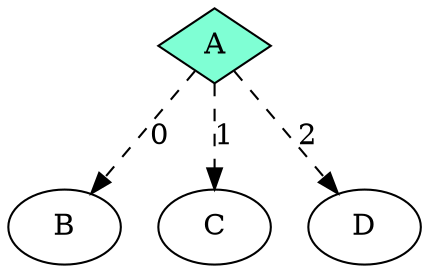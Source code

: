 digraph Taskflow {
p0x7bc400014030[label="A" shape=diamond color=black fillcolor=aquamarine style=filled];
p0x7bc400014030 -> p0x7bc400014118 [style=dashed label="0"];
p0x7bc400014030 -> p0x7bc400014200 [style=dashed label="1"];
p0x7bc400014030 -> p0x7bc4000142e8 [style=dashed label="2"];
p0x7bc400014118[label="B" ];
p0x7bc400014200[label="C" ];
p0x7bc4000142e8[label="D" ];
}
